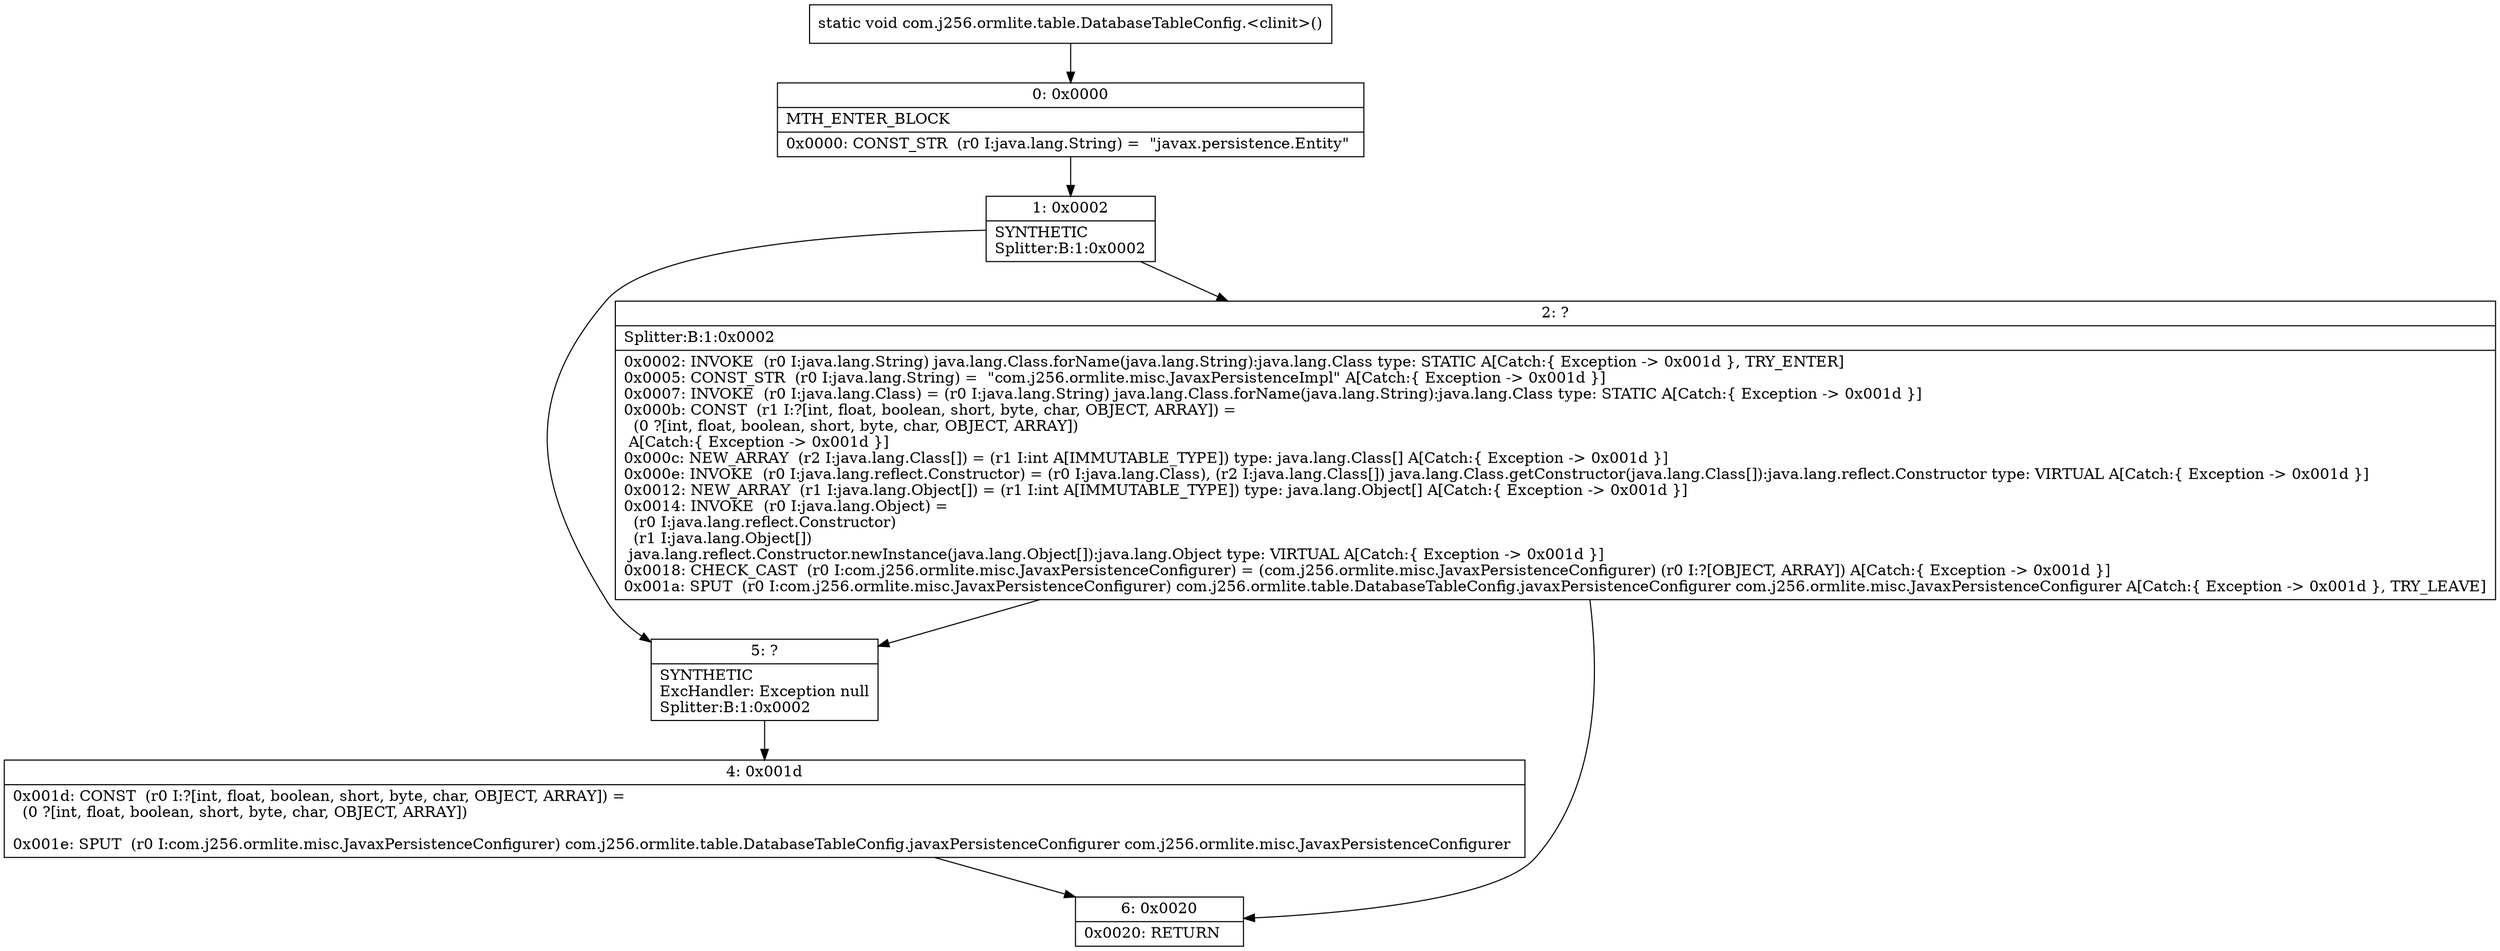 digraph "CFG forcom.j256.ormlite.table.DatabaseTableConfig.\<clinit\>()V" {
Node_0 [shape=record,label="{0\:\ 0x0000|MTH_ENTER_BLOCK\l|0x0000: CONST_STR  (r0 I:java.lang.String) =  \"javax.persistence.Entity\" \l}"];
Node_1 [shape=record,label="{1\:\ 0x0002|SYNTHETIC\lSplitter:B:1:0x0002\l}"];
Node_2 [shape=record,label="{2\:\ ?|Splitter:B:1:0x0002\l|0x0002: INVOKE  (r0 I:java.lang.String) java.lang.Class.forName(java.lang.String):java.lang.Class type: STATIC A[Catch:\{ Exception \-\> 0x001d \}, TRY_ENTER]\l0x0005: CONST_STR  (r0 I:java.lang.String) =  \"com.j256.ormlite.misc.JavaxPersistenceImpl\" A[Catch:\{ Exception \-\> 0x001d \}]\l0x0007: INVOKE  (r0 I:java.lang.Class) = (r0 I:java.lang.String) java.lang.Class.forName(java.lang.String):java.lang.Class type: STATIC A[Catch:\{ Exception \-\> 0x001d \}]\l0x000b: CONST  (r1 I:?[int, float, boolean, short, byte, char, OBJECT, ARRAY]) = \l  (0 ?[int, float, boolean, short, byte, char, OBJECT, ARRAY])\l A[Catch:\{ Exception \-\> 0x001d \}]\l0x000c: NEW_ARRAY  (r2 I:java.lang.Class[]) = (r1 I:int A[IMMUTABLE_TYPE]) type: java.lang.Class[] A[Catch:\{ Exception \-\> 0x001d \}]\l0x000e: INVOKE  (r0 I:java.lang.reflect.Constructor) = (r0 I:java.lang.Class), (r2 I:java.lang.Class[]) java.lang.Class.getConstructor(java.lang.Class[]):java.lang.reflect.Constructor type: VIRTUAL A[Catch:\{ Exception \-\> 0x001d \}]\l0x0012: NEW_ARRAY  (r1 I:java.lang.Object[]) = (r1 I:int A[IMMUTABLE_TYPE]) type: java.lang.Object[] A[Catch:\{ Exception \-\> 0x001d \}]\l0x0014: INVOKE  (r0 I:java.lang.Object) = \l  (r0 I:java.lang.reflect.Constructor)\l  (r1 I:java.lang.Object[])\l java.lang.reflect.Constructor.newInstance(java.lang.Object[]):java.lang.Object type: VIRTUAL A[Catch:\{ Exception \-\> 0x001d \}]\l0x0018: CHECK_CAST  (r0 I:com.j256.ormlite.misc.JavaxPersistenceConfigurer) = (com.j256.ormlite.misc.JavaxPersistenceConfigurer) (r0 I:?[OBJECT, ARRAY]) A[Catch:\{ Exception \-\> 0x001d \}]\l0x001a: SPUT  (r0 I:com.j256.ormlite.misc.JavaxPersistenceConfigurer) com.j256.ormlite.table.DatabaseTableConfig.javaxPersistenceConfigurer com.j256.ormlite.misc.JavaxPersistenceConfigurer A[Catch:\{ Exception \-\> 0x001d \}, TRY_LEAVE]\l}"];
Node_4 [shape=record,label="{4\:\ 0x001d|0x001d: CONST  (r0 I:?[int, float, boolean, short, byte, char, OBJECT, ARRAY]) = \l  (0 ?[int, float, boolean, short, byte, char, OBJECT, ARRAY])\l \l0x001e: SPUT  (r0 I:com.j256.ormlite.misc.JavaxPersistenceConfigurer) com.j256.ormlite.table.DatabaseTableConfig.javaxPersistenceConfigurer com.j256.ormlite.misc.JavaxPersistenceConfigurer \l}"];
Node_5 [shape=record,label="{5\:\ ?|SYNTHETIC\lExcHandler: Exception null\lSplitter:B:1:0x0002\l}"];
Node_6 [shape=record,label="{6\:\ 0x0020|0x0020: RETURN   \l}"];
MethodNode[shape=record,label="{static void com.j256.ormlite.table.DatabaseTableConfig.\<clinit\>() }"];
MethodNode -> Node_0;
Node_0 -> Node_1;
Node_1 -> Node_2;
Node_1 -> Node_5;
Node_2 -> Node_5;
Node_2 -> Node_6;
Node_4 -> Node_6;
Node_5 -> Node_4;
}

